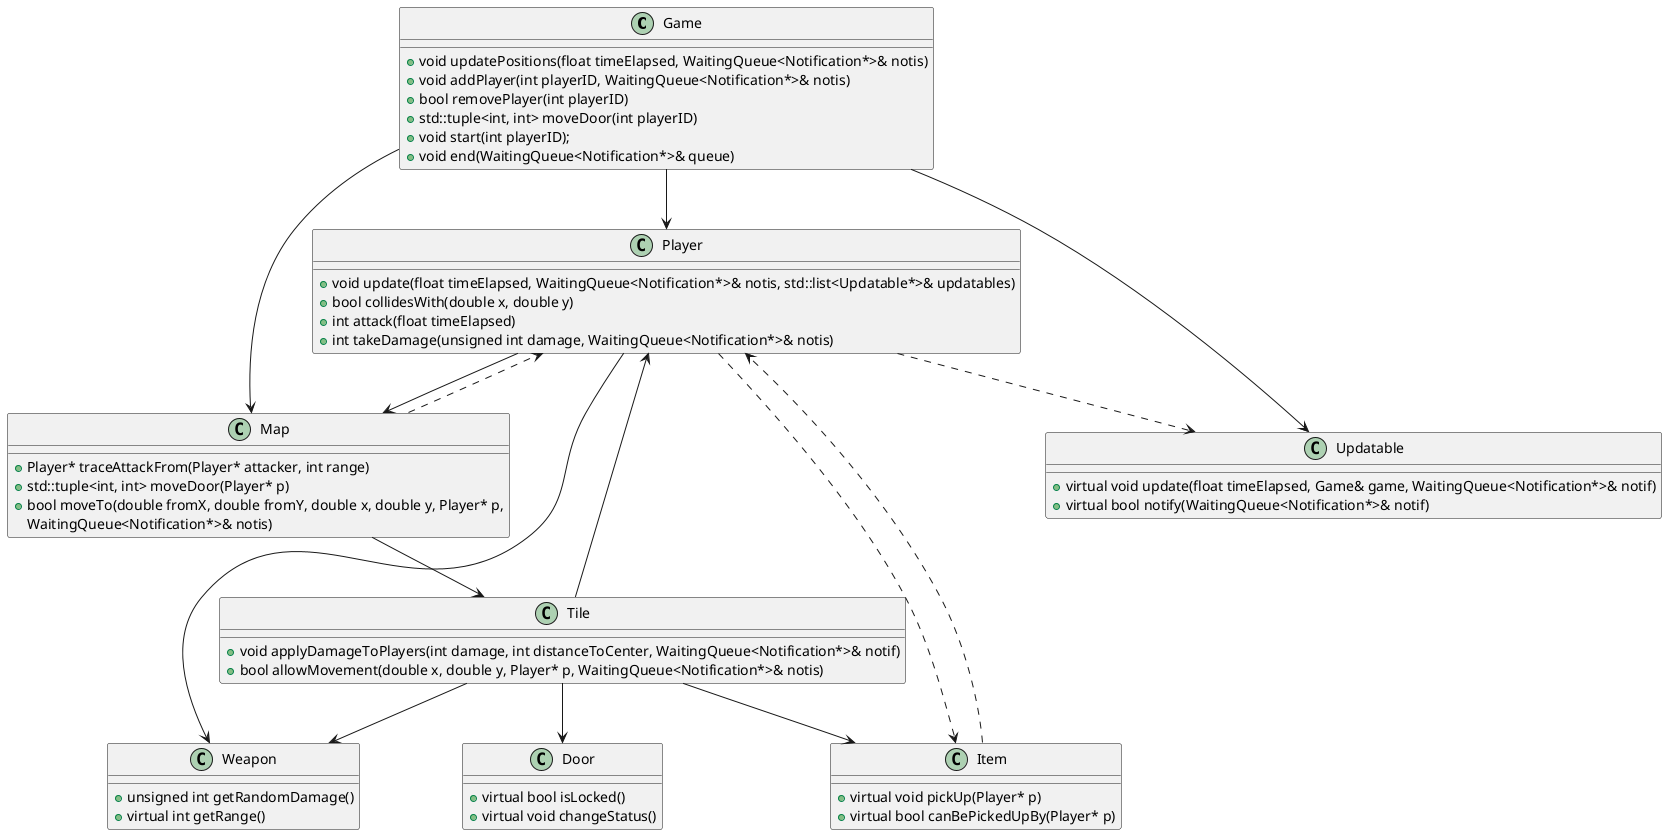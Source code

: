@startuml

class Game{
    + void updatePositions(float timeElapsed, WaitingQueue<Notification*>& notis)
    + void addPlayer(int playerID, WaitingQueue<Notification*>& notis)
    + bool removePlayer(int playerID)
    + std::tuple<int, int> moveDoor(int playerID)
    + void start(int playerID);
    + void end(WaitingQueue<Notification*>& queue)
}

class Player{
    + void update(float timeElapsed, WaitingQueue<Notification*>& notis, std::list<Updatable*>& updatables)
    + bool collidesWith(double x, double y)
    + int attack(float timeElapsed)
    + int takeDamage(unsigned int damage, WaitingQueue<Notification*>& notis)
    
}

class Map{
    + Player* traceAttackFrom(Player* attacker, int range)
    + std::tuple<int, int> moveDoor(Player* p)
    + bool moveTo(double fromX, double fromY, double x, double y, Player* p,
              WaitingQueue<Notification*>& notis)
}

class Tile{
    + void applyDamageToPlayers(int damage, int distanceToCenter, WaitingQueue<Notification*>& notif)
    + bool allowMovement(double x, double y, Player* p, WaitingQueue<Notification*>& notis)
}

class Item{
    + virtual void pickUp(Player* p)
    + virtual bool canBePickedUpBy(Player* p)
}

class Weapon{
    + unsigned int getRandomDamage()
    + virtual int getRange()
}

class Door{
    + virtual bool isLocked()
    + virtual void changeStatus()
}

class Updatable{
    + virtual void update(float timeElapsed, Game& game, WaitingQueue<Notification*>& notif)
    + virtual bool notify(WaitingQueue<Notification*>& notif)

}


Game-->Player
Game-->Map
Player-->Map
Map..>Player
Map-->Tile
Tile-->Player
Tile-->Item
Player..>Item
Item..>Player
Player-->Weapon
Tile-->Weapon
Tile-->Door
Game-->Updatable
Player..>Updatable


@enduml
